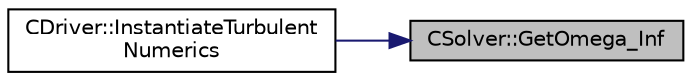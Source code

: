 digraph "CSolver::GetOmega_Inf"
{
 // LATEX_PDF_SIZE
  edge [fontname="Helvetica",fontsize="10",labelfontname="Helvetica",labelfontsize="10"];
  node [fontname="Helvetica",fontsize="10",shape=record];
  rankdir="RL";
  Node1 [label="CSolver::GetOmega_Inf",height=0.2,width=0.4,color="black", fillcolor="grey75", style="filled", fontcolor="black",tooltip="A virtual member."];
  Node1 -> Node2 [dir="back",color="midnightblue",fontsize="10",style="solid",fontname="Helvetica"];
  Node2 [label="CDriver::InstantiateTurbulent\lNumerics",height=0.2,width=0.4,color="black", fillcolor="white", style="filled",URL="$classCDriver.html#a633c542feed921caeeaf65a8832f3777",tooltip="Helper to instantiate turbulence numerics specialized for different flow solvers."];
}
